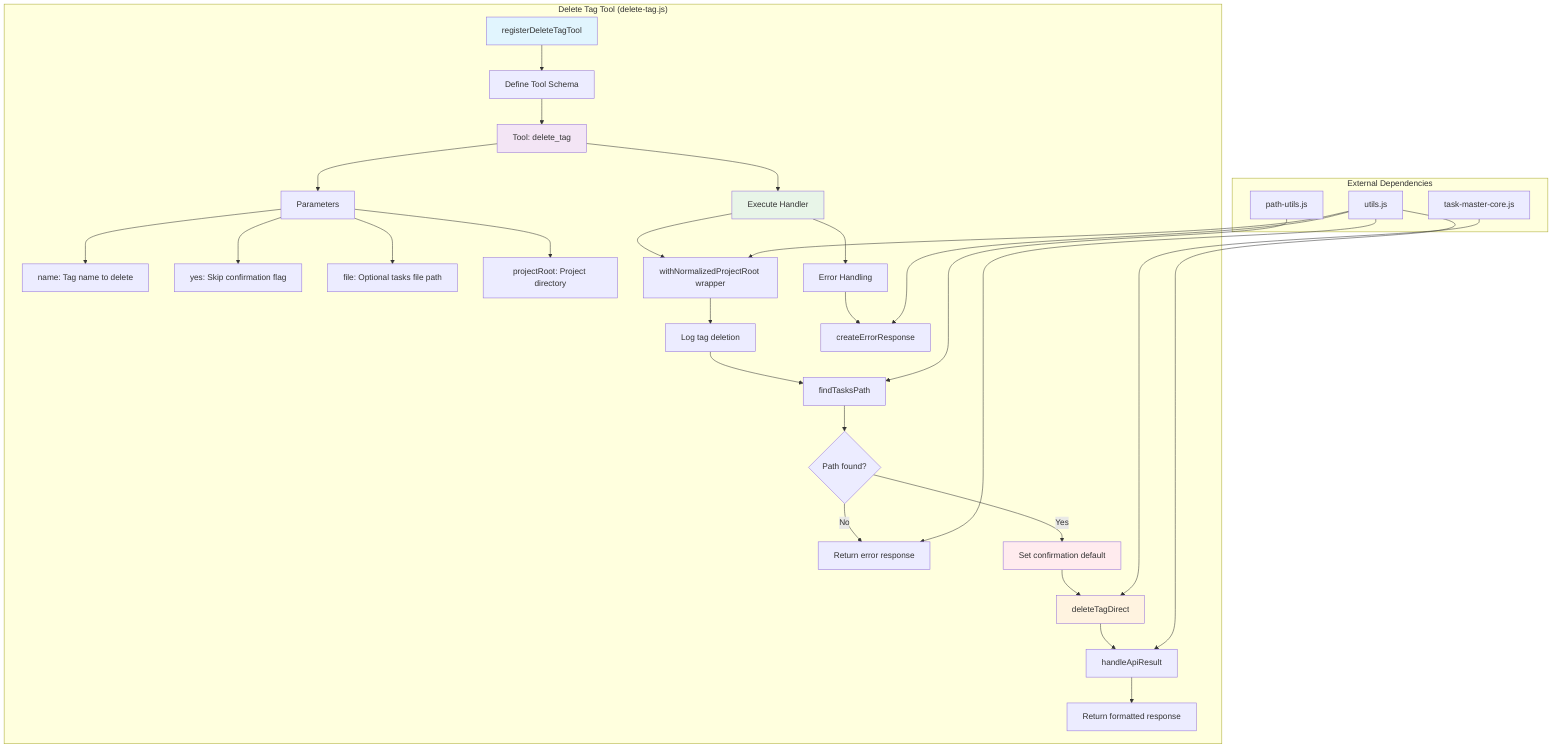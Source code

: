graph TB
    subgraph "Delete Tag Tool (delete-tag.js)"
        A[registerDeleteTagTool] --> B[Define Tool Schema]
        B --> C[Tool: delete_tag]
        
        C --> D[Parameters]
        D --> E[name: Tag name to delete]
        D --> F[yes: Skip confirmation flag]
        D --> G[file: Optional tasks file path]
        D --> H[projectRoot: Project directory]
        
        C --> I[Execute Handler]
        I --> J[withNormalizedProjectRoot wrapper]
        J --> K[Log tag deletion]
        K --> L[findTasksPath]
        L --> M{Path found?}
        
        M -->|No| N[Return error response]
        M -->|Yes| O[Set confirmation default]
        O --> P[deleteTagDirect]
        
        P --> Q[handleApiResult]
        Q --> R[Return formatted response]
        
        I --> S[Error Handling]
        S --> T[createErrorResponse]
    end
    
    subgraph "External Dependencies"
        U[utils.js]
        V[task-master-core.js]
        W[path-utils.js]
    end
    
    U --> J
    U --> N
    U --> Q
    U --> T
    V --> P
    W --> L
    
    style A fill:#e1f5fe
    style C fill:#f3e5f5
    style I fill:#e8f5e8
    style P fill:#fff3e0
    style O fill:#ffebee